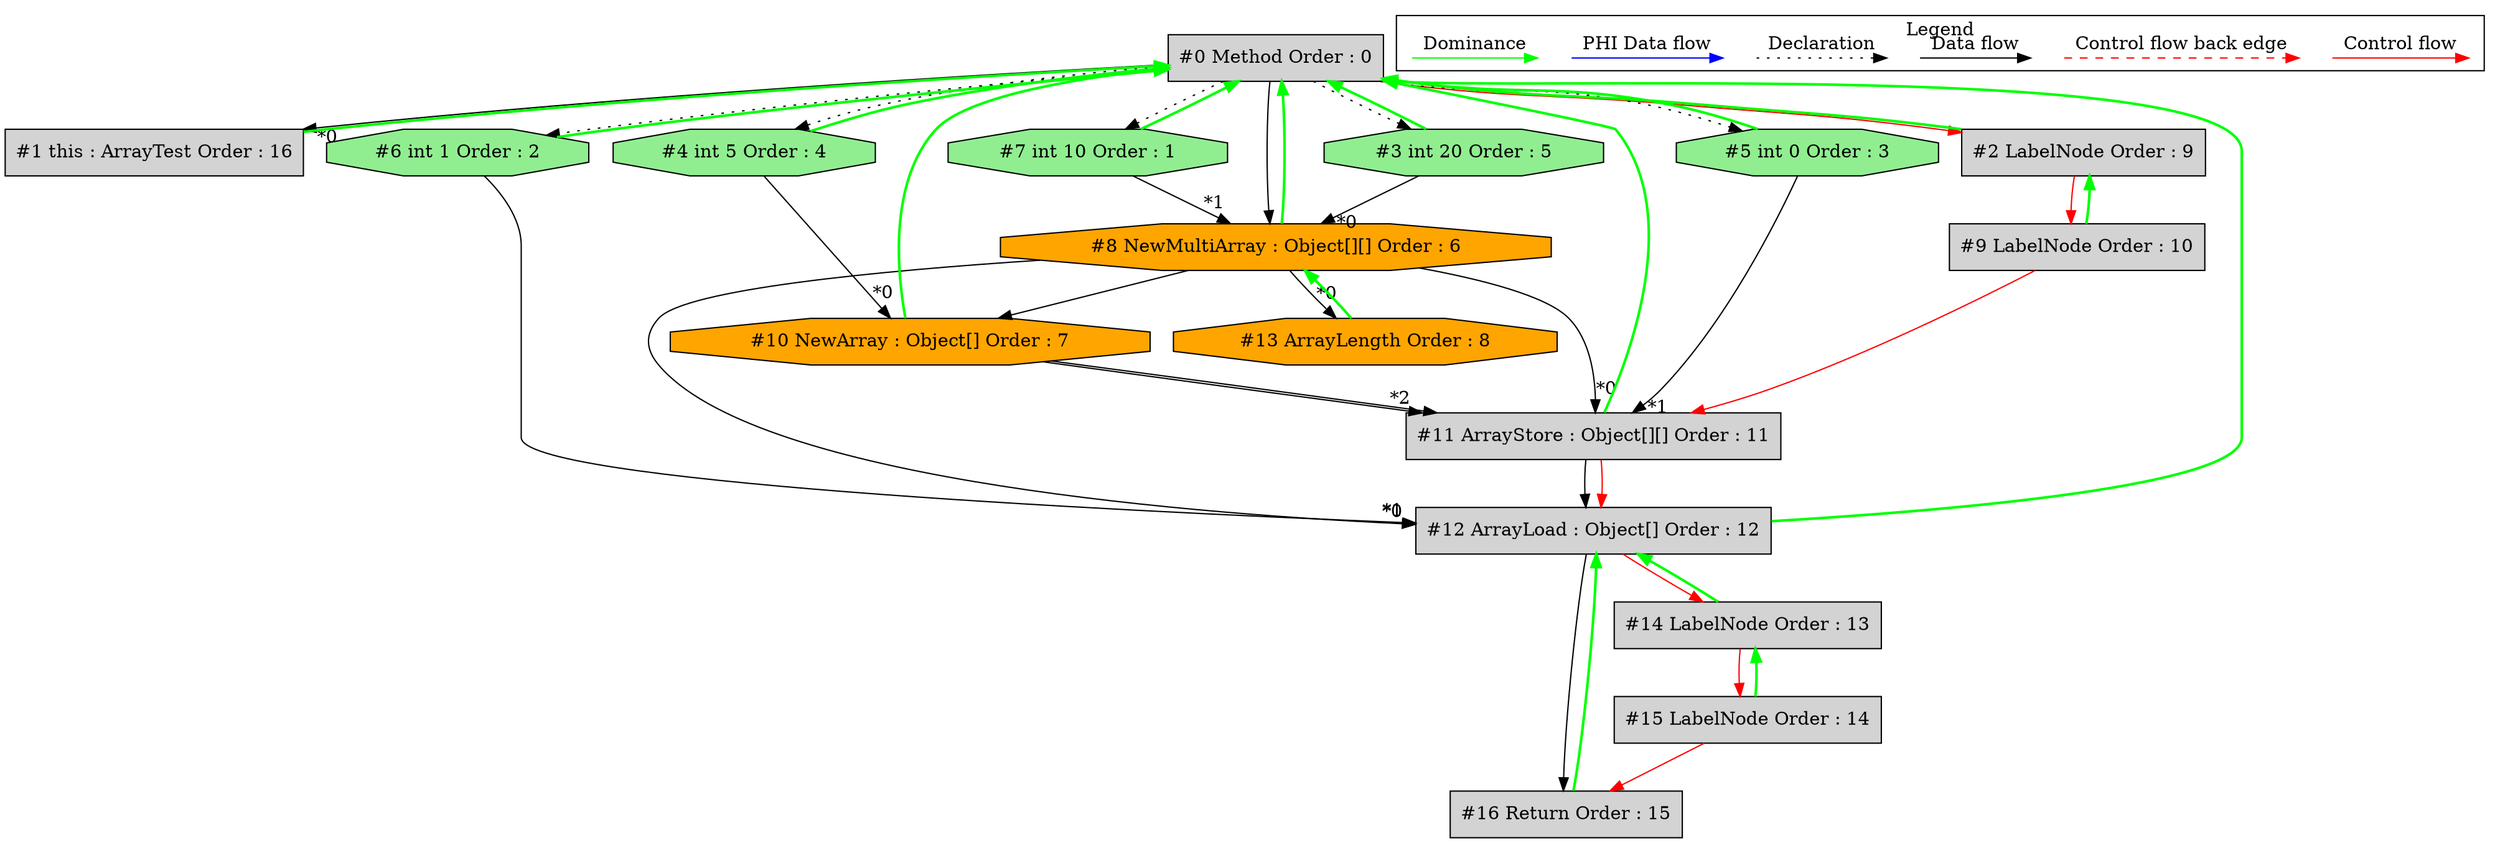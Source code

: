 digraph debugoutput {
 ordering="in";
 node0[label="#0 Method Order : 0",shape=box, fillcolor=lightgrey, style=filled];
 node1[label="#1 this : ArrayTest Order : 16",shape=box, fillcolor=lightgrey, style=filled];
 node1 -> node0[dir="forward" color="green" penwidth="2"];
 node0 -> node1[headlabel="*0", labeldistance=2];
 node2[label="#2 LabelNode Order : 9",shape=box, fillcolor=lightgrey, style=filled];
 node2 -> node0[dir="forward" color="green" penwidth="2"];
 node0 -> node2[labeldistance=2, color=red, fontcolor=red];
 node3[label="#3 int 20 Order : 5",shape=octagon, fillcolor=lightgreen, style=filled];
 node3 -> node0[dir="forward" color="green" penwidth="2"];
 node0 -> node3[style=dotted];
 node4[label="#4 int 5 Order : 4",shape=octagon, fillcolor=lightgreen, style=filled];
 node4 -> node0[dir="forward" color="green" penwidth="2"];
 node0 -> node4[style=dotted];
 node5[label="#5 int 0 Order : 3",shape=octagon, fillcolor=lightgreen, style=filled];
 node5 -> node0[dir="forward" color="green" penwidth="2"];
 node0 -> node5[style=dotted];
 node6[label="#6 int 1 Order : 2",shape=octagon, fillcolor=lightgreen, style=filled];
 node6 -> node0[dir="forward" color="green" penwidth="2"];
 node0 -> node6[style=dotted];
 node7[label="#7 int 10 Order : 1",shape=octagon, fillcolor=lightgreen, style=filled];
 node7 -> node0[dir="forward" color="green" penwidth="2"];
 node0 -> node7[style=dotted];
 node8[label="#8 NewMultiArray : Object[][] Order : 6",shape=octagon, fillcolor=orange, style=filled];
 node8 -> node0[dir="forward" color="green" penwidth="2"];
 node3 -> node8[headlabel="*0", labeldistance=2];
 node7 -> node8[headlabel="*1", labeldistance=2];
 node0 -> node8;
 node9[label="#9 LabelNode Order : 10",shape=box, fillcolor=lightgrey, style=filled];
 node9 -> node2[dir="forward" color="green" penwidth="2"];
 node2 -> node9[labeldistance=2, color=red, fontcolor=red];
 node10[label="#10 NewArray : Object[] Order : 7",shape=octagon, fillcolor=orange, style=filled];
 node10 -> node0[dir="forward" color="green" penwidth="2"];
 node4 -> node10[headlabel="*0", labeldistance=2];
 node8 -> node10;
 node11[label="#11 ArrayStore : Object[][] Order : 11",shape=box, fillcolor=lightgrey, style=filled];
 node11 -> node0[dir="forward" color="green" penwidth="2"];
 node8 -> node11[headlabel="*0", labeldistance=2];
 node5 -> node11[headlabel="*1", labeldistance=2];
 node10 -> node11[headlabel="*2", labeldistance=2];
 node10 -> node11;
 node9 -> node11[labeldistance=2, color=red, fontcolor=red];
 node12[label="#12 ArrayLoad : Object[] Order : 12",shape=box, fillcolor=lightgrey, style=filled];
 node12 -> node0[dir="forward" color="green" penwidth="2"];
 node8 -> node12[headlabel="*0", labeldistance=2];
 node6 -> node12[headlabel="*1", labeldistance=2];
 node11 -> node12;
 node11 -> node12[labeldistance=2, color=red, fontcolor=red];
 node13[label="#13 ArrayLength Order : 8",shape=octagon, fillcolor=orange, style=filled];
 node13 -> node8[dir="forward" color="green" penwidth="2"];
 node8 -> node13[headlabel="*0", labeldistance=2];
 node14[label="#14 LabelNode Order : 13",shape=box, fillcolor=lightgrey, style=filled];
 node14 -> node12[dir="forward" color="green" penwidth="2"];
 node12 -> node14[labeldistance=2, color=red, fontcolor=red];
 node15[label="#15 LabelNode Order : 14",shape=box, fillcolor=lightgrey, style=filled];
 node15 -> node14[dir="forward" color="green" penwidth="2"];
 node14 -> node15[labeldistance=2, color=red, fontcolor=red];
 node16[label="#16 Return Order : 15",shape=box, fillcolor=lightgrey, style=filled];
 node16 -> node12[dir="forward" color="green" penwidth="2"];
 node15 -> node16[labeldistance=2, color=red, fontcolor=red];
 node12 -> node16;
 subgraph cluster_000 {
  label = "Legend";
  node [shape=point]
  {
   rank=same;
   c0 [style = invis];
   c1 [style = invis];
   c2 [style = invis];
   c3 [style = invis];
   d0 [style = invis];
   d1 [style = invis];
   d2 [style = invis];
   d3 [style = invis];
   d4 [style = invis];
   d5 [style = invis];
   d6 [style = invis];
   d7 [style = invis];
  }
  c0 -> c1 [label="Control flow", style=solid, color=red]
  c2 -> c3 [label="Control flow back edge", style=dashed, color=red]
  d0 -> d1 [label="Data flow"]
  d2 -> d3 [label="Declaration", style=dotted]
  d4 -> d5 [label="PHI Data flow", color=blue]
  d6 -> d7 [label="Dominance", color=green]
 }

}
